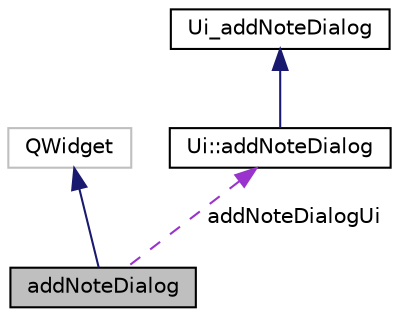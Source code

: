 digraph "addNoteDialog"
{
  edge [fontname="Helvetica",fontsize="10",labelfontname="Helvetica",labelfontsize="10"];
  node [fontname="Helvetica",fontsize="10",shape=record];
  Node2 [label="addNoteDialog",height=0.2,width=0.4,color="black", fillcolor="grey75", style="filled", fontcolor="black"];
  Node3 -> Node2 [dir="back",color="midnightblue",fontsize="10",style="solid",fontname="Helvetica"];
  Node3 [label="QWidget",height=0.2,width=0.4,color="grey75", fillcolor="white", style="filled"];
  Node4 -> Node2 [dir="back",color="darkorchid3",fontsize="10",style="dashed",label=" addNoteDialogUi" ,fontname="Helvetica"];
  Node4 [label="Ui::addNoteDialog",height=0.2,width=0.4,color="black", fillcolor="white", style="filled",URL="$classUi_1_1addNoteDialog.html"];
  Node5 -> Node4 [dir="back",color="midnightblue",fontsize="10",style="solid",fontname="Helvetica"];
  Node5 [label="Ui_addNoteDialog",height=0.2,width=0.4,color="black", fillcolor="white", style="filled",URL="$classUi__addNoteDialog.html"];
}
